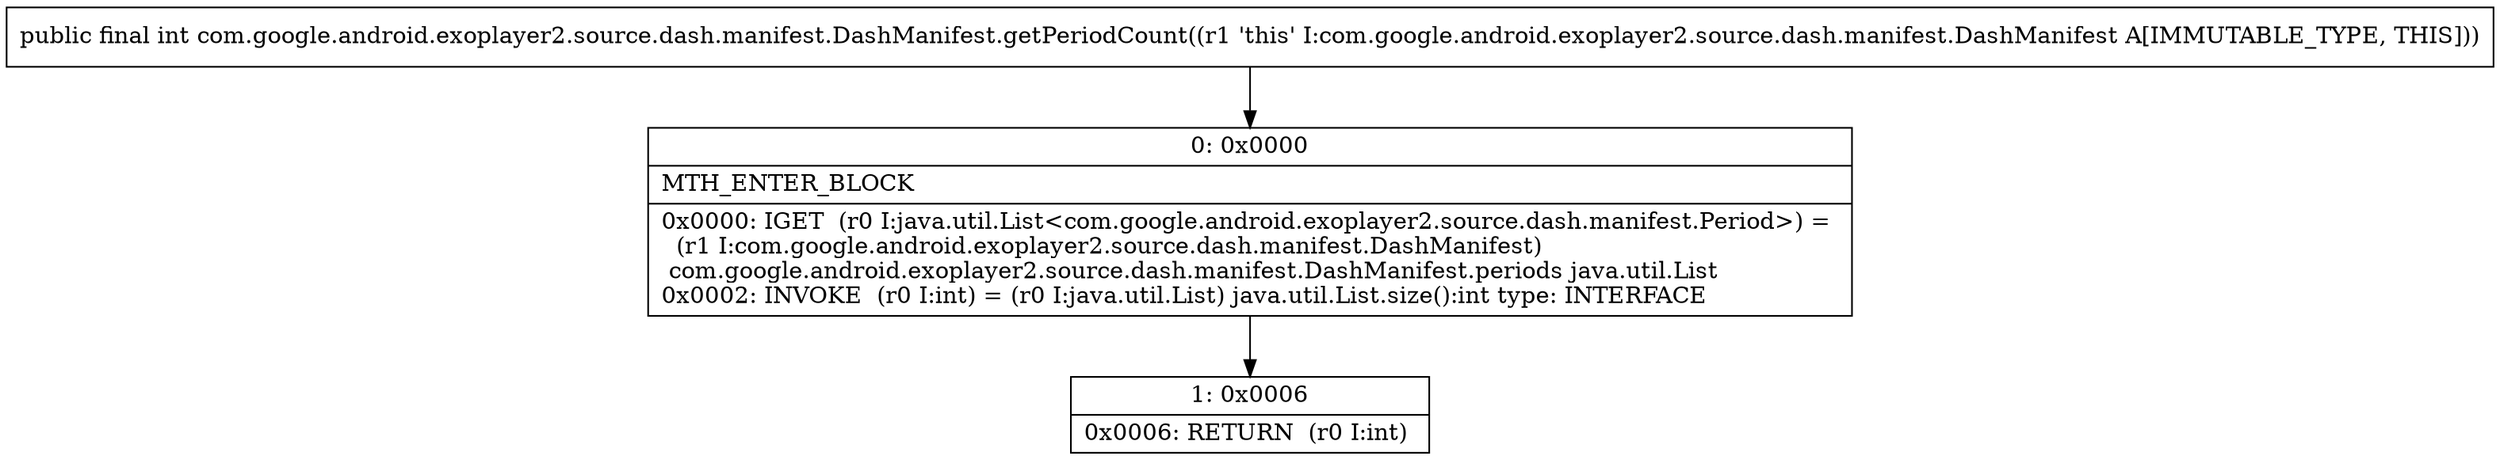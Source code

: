 digraph "CFG forcom.google.android.exoplayer2.source.dash.manifest.DashManifest.getPeriodCount()I" {
Node_0 [shape=record,label="{0\:\ 0x0000|MTH_ENTER_BLOCK\l|0x0000: IGET  (r0 I:java.util.List\<com.google.android.exoplayer2.source.dash.manifest.Period\>) = \l  (r1 I:com.google.android.exoplayer2.source.dash.manifest.DashManifest)\l com.google.android.exoplayer2.source.dash.manifest.DashManifest.periods java.util.List \l0x0002: INVOKE  (r0 I:int) = (r0 I:java.util.List) java.util.List.size():int type: INTERFACE \l}"];
Node_1 [shape=record,label="{1\:\ 0x0006|0x0006: RETURN  (r0 I:int) \l}"];
MethodNode[shape=record,label="{public final int com.google.android.exoplayer2.source.dash.manifest.DashManifest.getPeriodCount((r1 'this' I:com.google.android.exoplayer2.source.dash.manifest.DashManifest A[IMMUTABLE_TYPE, THIS])) }"];
MethodNode -> Node_0;
Node_0 -> Node_1;
}

